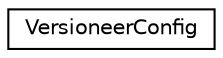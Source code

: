 digraph "Graphical Class Hierarchy"
{
 // LATEX_PDF_SIZE
  edge [fontname="Helvetica",fontsize="10",labelfontname="Helvetica",labelfontsize="10"];
  node [fontname="Helvetica",fontsize="10",shape=record];
  rankdir="LR";
  Node0 [label="VersioneerConfig",height=0.2,width=0.4,color="black", fillcolor="white", style="filled",URL="$classversioneer_1_1VersioneerConfig.html",tooltip=" "];
}
